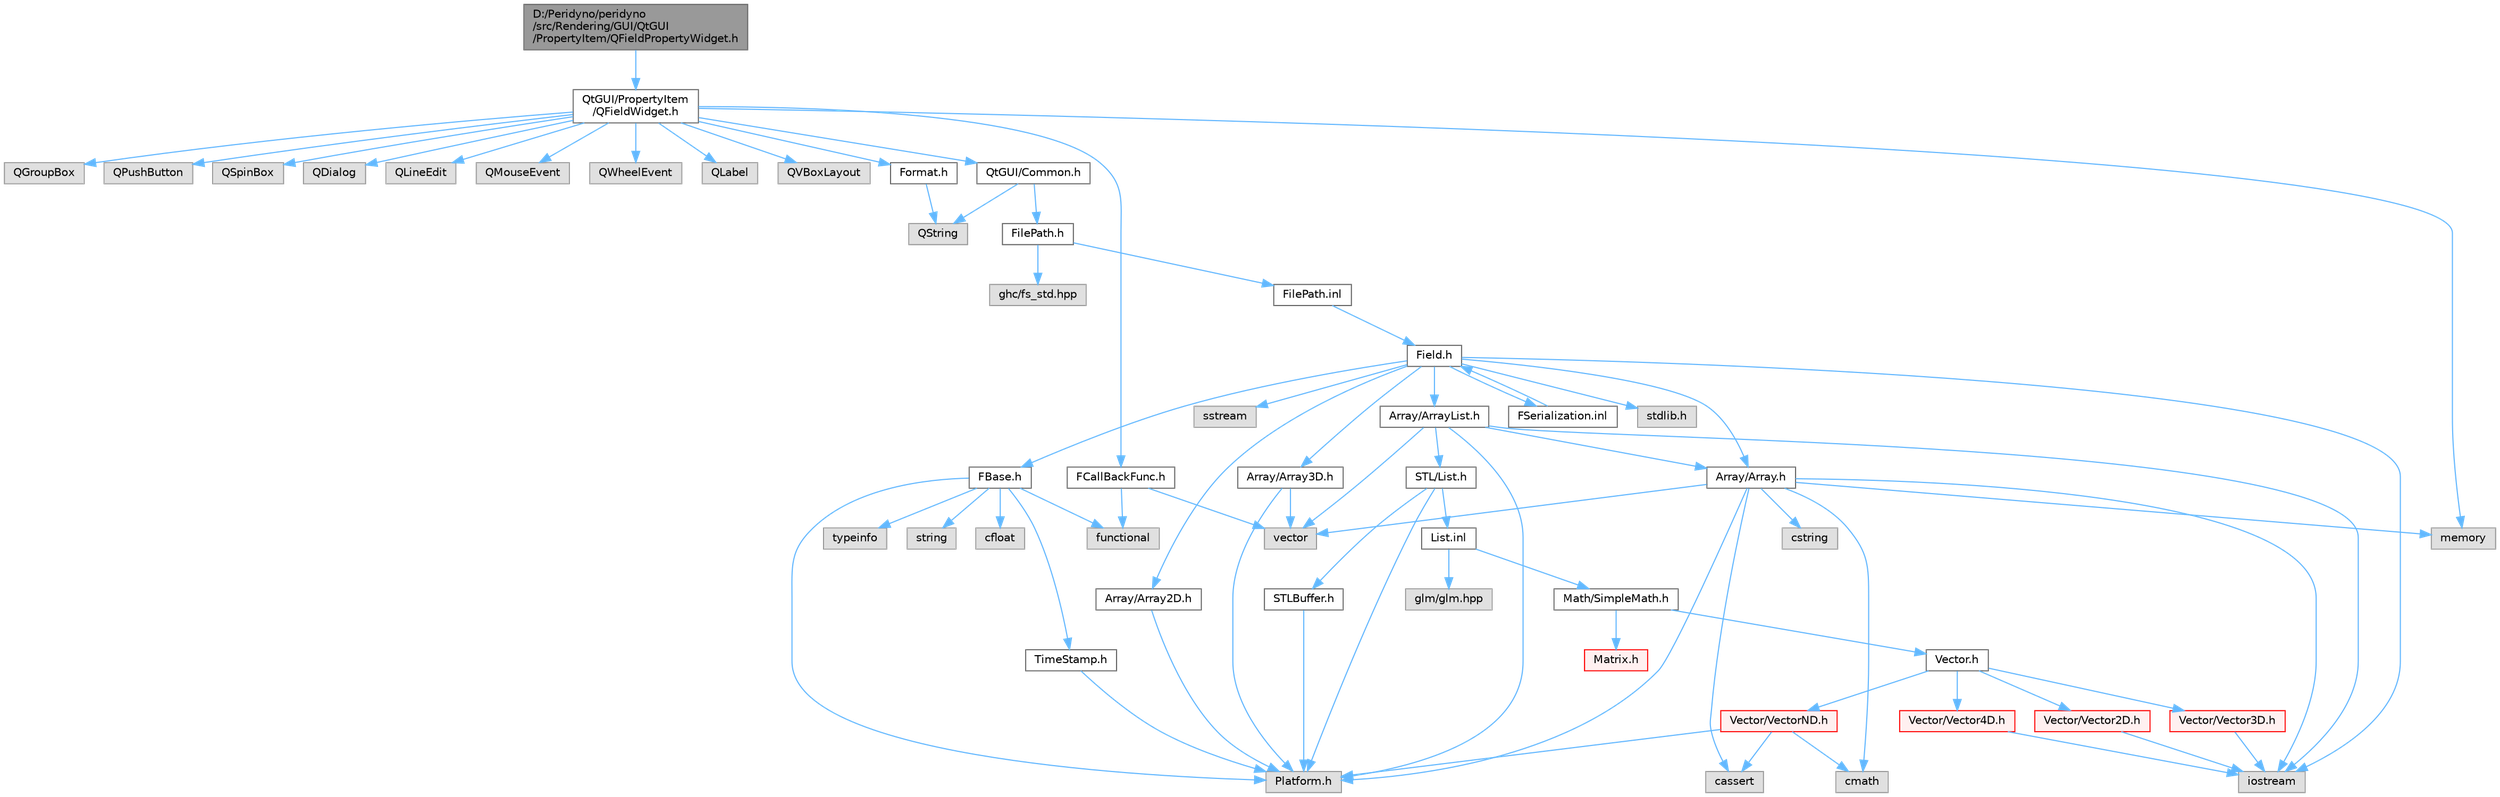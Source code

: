 digraph "D:/Peridyno/peridyno/src/Rendering/GUI/QtGUI/PropertyItem/QFieldPropertyWidget.h"
{
 // LATEX_PDF_SIZE
  bgcolor="transparent";
  edge [fontname=Helvetica,fontsize=10,labelfontname=Helvetica,labelfontsize=10];
  node [fontname=Helvetica,fontsize=10,shape=box,height=0.2,width=0.4];
  Node1 [id="Node000001",label="D:/Peridyno/peridyno\l/src/Rendering/GUI/QtGUI\l/PropertyItem/QFieldPropertyWidget.h",height=0.2,width=0.4,color="gray40", fillcolor="grey60", style="filled", fontcolor="black",tooltip=" "];
  Node1 -> Node2 [id="edge1_Node000001_Node000002",color="steelblue1",style="solid",tooltip=" "];
  Node2 [id="Node000002",label="QtGUI/PropertyItem\l/QFieldWidget.h",height=0.2,width=0.4,color="grey40", fillcolor="white", style="filled",URL="$_q_field_widget_8h.html",tooltip=" "];
  Node2 -> Node3 [id="edge2_Node000002_Node000003",color="steelblue1",style="solid",tooltip=" "];
  Node3 [id="Node000003",label="QGroupBox",height=0.2,width=0.4,color="grey60", fillcolor="#E0E0E0", style="filled",tooltip=" "];
  Node2 -> Node4 [id="edge3_Node000002_Node000004",color="steelblue1",style="solid",tooltip=" "];
  Node4 [id="Node000004",label="QPushButton",height=0.2,width=0.4,color="grey60", fillcolor="#E0E0E0", style="filled",tooltip=" "];
  Node2 -> Node5 [id="edge4_Node000002_Node000005",color="steelblue1",style="solid",tooltip=" "];
  Node5 [id="Node000005",label="QSpinBox",height=0.2,width=0.4,color="grey60", fillcolor="#E0E0E0", style="filled",tooltip=" "];
  Node2 -> Node6 [id="edge5_Node000002_Node000006",color="steelblue1",style="solid",tooltip=" "];
  Node6 [id="Node000006",label="QDialog",height=0.2,width=0.4,color="grey60", fillcolor="#E0E0E0", style="filled",tooltip=" "];
  Node2 -> Node7 [id="edge6_Node000002_Node000007",color="steelblue1",style="solid",tooltip=" "];
  Node7 [id="Node000007",label="QLineEdit",height=0.2,width=0.4,color="grey60", fillcolor="#E0E0E0", style="filled",tooltip=" "];
  Node2 -> Node8 [id="edge7_Node000002_Node000008",color="steelblue1",style="solid",tooltip=" "];
  Node8 [id="Node000008",label="QMouseEvent",height=0.2,width=0.4,color="grey60", fillcolor="#E0E0E0", style="filled",tooltip=" "];
  Node2 -> Node9 [id="edge8_Node000002_Node000009",color="steelblue1",style="solid",tooltip=" "];
  Node9 [id="Node000009",label="QWheelEvent",height=0.2,width=0.4,color="grey60", fillcolor="#E0E0E0", style="filled",tooltip=" "];
  Node2 -> Node10 [id="edge9_Node000002_Node000010",color="steelblue1",style="solid",tooltip=" "];
  Node10 [id="Node000010",label="QLabel",height=0.2,width=0.4,color="grey60", fillcolor="#E0E0E0", style="filled",tooltip=" "];
  Node2 -> Node11 [id="edge10_Node000002_Node000011",color="steelblue1",style="solid",tooltip=" "];
  Node11 [id="Node000011",label="QVBoxLayout",height=0.2,width=0.4,color="grey60", fillcolor="#E0E0E0", style="filled",tooltip=" "];
  Node2 -> Node12 [id="edge11_Node000002_Node000012",color="steelblue1",style="solid",tooltip=" "];
  Node12 [id="Node000012",label="Format.h",height=0.2,width=0.4,color="grey40", fillcolor="white", style="filled",URL="$_format_8h.html",tooltip=" "];
  Node12 -> Node13 [id="edge12_Node000012_Node000013",color="steelblue1",style="solid",tooltip=" "];
  Node13 [id="Node000013",label="QString",height=0.2,width=0.4,color="grey60", fillcolor="#E0E0E0", style="filled",tooltip=" "];
  Node2 -> Node14 [id="edge13_Node000002_Node000014",color="steelblue1",style="solid",tooltip=" "];
  Node14 [id="Node000014",label="FCallBackFunc.h",height=0.2,width=0.4,color="grey40", fillcolor="white", style="filled",URL="$_f_callback_func_8h.html",tooltip=" "];
  Node14 -> Node15 [id="edge14_Node000014_Node000015",color="steelblue1",style="solid",tooltip=" "];
  Node15 [id="Node000015",label="vector",height=0.2,width=0.4,color="grey60", fillcolor="#E0E0E0", style="filled",tooltip=" "];
  Node14 -> Node16 [id="edge15_Node000014_Node000016",color="steelblue1",style="solid",tooltip=" "];
  Node16 [id="Node000016",label="functional",height=0.2,width=0.4,color="grey60", fillcolor="#E0E0E0", style="filled",tooltip=" "];
  Node2 -> Node17 [id="edge16_Node000002_Node000017",color="steelblue1",style="solid",tooltip=" "];
  Node17 [id="Node000017",label="QtGUI/Common.h",height=0.2,width=0.4,color="grey40", fillcolor="white", style="filled",URL="$_common_8h.html",tooltip=" "];
  Node17 -> Node13 [id="edge17_Node000017_Node000013",color="steelblue1",style="solid",tooltip=" "];
  Node17 -> Node18 [id="edge18_Node000017_Node000018",color="steelblue1",style="solid",tooltip=" "];
  Node18 [id="Node000018",label="FilePath.h",height=0.2,width=0.4,color="grey40", fillcolor="white", style="filled",URL="$_file_path_8h.html",tooltip=" "];
  Node18 -> Node19 [id="edge19_Node000018_Node000019",color="steelblue1",style="solid",tooltip=" "];
  Node19 [id="Node000019",label="ghc/fs_std.hpp",height=0.2,width=0.4,color="grey60", fillcolor="#E0E0E0", style="filled",tooltip=" "];
  Node18 -> Node20 [id="edge20_Node000018_Node000020",color="steelblue1",style="solid",tooltip=" "];
  Node20 [id="Node000020",label="FilePath.inl",height=0.2,width=0.4,color="grey40", fillcolor="white", style="filled",URL="$_file_path_8inl.html",tooltip=" "];
  Node20 -> Node21 [id="edge21_Node000020_Node000021",color="steelblue1",style="solid",tooltip=" "];
  Node21 [id="Node000021",label="Field.h",height=0.2,width=0.4,color="grey40", fillcolor="white", style="filled",URL="$_field_8h.html",tooltip=" "];
  Node21 -> Node22 [id="edge22_Node000021_Node000022",color="steelblue1",style="solid",tooltip=" "];
  Node22 [id="Node000022",label="iostream",height=0.2,width=0.4,color="grey60", fillcolor="#E0E0E0", style="filled",tooltip=" "];
  Node21 -> Node23 [id="edge23_Node000021_Node000023",color="steelblue1",style="solid",tooltip=" "];
  Node23 [id="Node000023",label="stdlib.h",height=0.2,width=0.4,color="grey60", fillcolor="#E0E0E0", style="filled",tooltip=" "];
  Node21 -> Node24 [id="edge24_Node000021_Node000024",color="steelblue1",style="solid",tooltip=" "];
  Node24 [id="Node000024",label="sstream",height=0.2,width=0.4,color="grey60", fillcolor="#E0E0E0", style="filled",tooltip=" "];
  Node21 -> Node25 [id="edge25_Node000021_Node000025",color="steelblue1",style="solid",tooltip=" "];
  Node25 [id="Node000025",label="FBase.h",height=0.2,width=0.4,color="grey40", fillcolor="white", style="filled",URL="$_f_base_8h.html",tooltip=" "];
  Node25 -> Node26 [id="edge26_Node000025_Node000026",color="steelblue1",style="solid",tooltip=" "];
  Node26 [id="Node000026",label="Platform.h",height=0.2,width=0.4,color="grey60", fillcolor="#E0E0E0", style="filled",tooltip=" "];
  Node25 -> Node27 [id="edge27_Node000025_Node000027",color="steelblue1",style="solid",tooltip=" "];
  Node27 [id="Node000027",label="TimeStamp.h",height=0.2,width=0.4,color="grey40", fillcolor="white", style="filled",URL="$_time_stamp_8h.html",tooltip=" "];
  Node27 -> Node26 [id="edge28_Node000027_Node000026",color="steelblue1",style="solid",tooltip=" "];
  Node25 -> Node28 [id="edge29_Node000025_Node000028",color="steelblue1",style="solid",tooltip=" "];
  Node28 [id="Node000028",label="typeinfo",height=0.2,width=0.4,color="grey60", fillcolor="#E0E0E0", style="filled",tooltip=" "];
  Node25 -> Node29 [id="edge30_Node000025_Node000029",color="steelblue1",style="solid",tooltip=" "];
  Node29 [id="Node000029",label="string",height=0.2,width=0.4,color="grey60", fillcolor="#E0E0E0", style="filled",tooltip=" "];
  Node25 -> Node16 [id="edge31_Node000025_Node000016",color="steelblue1",style="solid",tooltip=" "];
  Node25 -> Node30 [id="edge32_Node000025_Node000030",color="steelblue1",style="solid",tooltip=" "];
  Node30 [id="Node000030",label="cfloat",height=0.2,width=0.4,color="grey60", fillcolor="#E0E0E0", style="filled",tooltip=" "];
  Node21 -> Node31 [id="edge33_Node000021_Node000031",color="steelblue1",style="solid",tooltip=" "];
  Node31 [id="Node000031",label="Array/Array.h",height=0.2,width=0.4,color="grey40", fillcolor="white", style="filled",URL="$_array_8h.html",tooltip=" "];
  Node31 -> Node26 [id="edge34_Node000031_Node000026",color="steelblue1",style="solid",tooltip=" "];
  Node31 -> Node32 [id="edge35_Node000031_Node000032",color="steelblue1",style="solid",tooltip=" "];
  Node32 [id="Node000032",label="cassert",height=0.2,width=0.4,color="grey60", fillcolor="#E0E0E0", style="filled",tooltip=" "];
  Node31 -> Node15 [id="edge36_Node000031_Node000015",color="steelblue1",style="solid",tooltip=" "];
  Node31 -> Node22 [id="edge37_Node000031_Node000022",color="steelblue1",style="solid",tooltip=" "];
  Node31 -> Node33 [id="edge38_Node000031_Node000033",color="steelblue1",style="solid",tooltip=" "];
  Node33 [id="Node000033",label="cstring",height=0.2,width=0.4,color="grey60", fillcolor="#E0E0E0", style="filled",tooltip=" "];
  Node31 -> Node34 [id="edge39_Node000031_Node000034",color="steelblue1",style="solid",tooltip=" "];
  Node34 [id="Node000034",label="memory",height=0.2,width=0.4,color="grey60", fillcolor="#E0E0E0", style="filled",tooltip=" "];
  Node31 -> Node35 [id="edge40_Node000031_Node000035",color="steelblue1",style="solid",tooltip=" "];
  Node35 [id="Node000035",label="cmath",height=0.2,width=0.4,color="grey60", fillcolor="#E0E0E0", style="filled",tooltip=" "];
  Node21 -> Node36 [id="edge41_Node000021_Node000036",color="steelblue1",style="solid",tooltip=" "];
  Node36 [id="Node000036",label="Array/Array2D.h",height=0.2,width=0.4,color="grey40", fillcolor="white", style="filled",URL="$_array2_d_8h.html",tooltip=" "];
  Node36 -> Node26 [id="edge42_Node000036_Node000026",color="steelblue1",style="solid",tooltip=" "];
  Node21 -> Node37 [id="edge43_Node000021_Node000037",color="steelblue1",style="solid",tooltip=" "];
  Node37 [id="Node000037",label="Array/Array3D.h",height=0.2,width=0.4,color="grey40", fillcolor="white", style="filled",URL="$_array3_d_8h.html",tooltip=" "];
  Node37 -> Node26 [id="edge44_Node000037_Node000026",color="steelblue1",style="solid",tooltip=" "];
  Node37 -> Node15 [id="edge45_Node000037_Node000015",color="steelblue1",style="solid",tooltip=" "];
  Node21 -> Node38 [id="edge46_Node000021_Node000038",color="steelblue1",style="solid",tooltip=" "];
  Node38 [id="Node000038",label="Array/ArrayList.h",height=0.2,width=0.4,color="grey40", fillcolor="white", style="filled",URL="$_array_list_8h.html",tooltip=" "];
  Node38 -> Node15 [id="edge47_Node000038_Node000015",color="steelblue1",style="solid",tooltip=" "];
  Node38 -> Node22 [id="edge48_Node000038_Node000022",color="steelblue1",style="solid",tooltip=" "];
  Node38 -> Node26 [id="edge49_Node000038_Node000026",color="steelblue1",style="solid",tooltip=" "];
  Node38 -> Node39 [id="edge50_Node000038_Node000039",color="steelblue1",style="solid",tooltip=" "];
  Node39 [id="Node000039",label="STL/List.h",height=0.2,width=0.4,color="grey40", fillcolor="white", style="filled",URL="$_list_8h.html",tooltip=" "];
  Node39 -> Node26 [id="edge51_Node000039_Node000026",color="steelblue1",style="solid",tooltip=" "];
  Node39 -> Node40 [id="edge52_Node000039_Node000040",color="steelblue1",style="solid",tooltip=" "];
  Node40 [id="Node000040",label="STLBuffer.h",height=0.2,width=0.4,color="grey40", fillcolor="white", style="filled",URL="$_s_t_l_buffer_8h.html",tooltip=" "];
  Node40 -> Node26 [id="edge53_Node000040_Node000026",color="steelblue1",style="solid",tooltip=" "];
  Node39 -> Node41 [id="edge54_Node000039_Node000041",color="steelblue1",style="solid",tooltip=" "];
  Node41 [id="Node000041",label="List.inl",height=0.2,width=0.4,color="grey40", fillcolor="white", style="filled",URL="$_list_8inl.html",tooltip=" "];
  Node41 -> Node42 [id="edge55_Node000041_Node000042",color="steelblue1",style="solid",tooltip=" "];
  Node42 [id="Node000042",label="Math/SimpleMath.h",height=0.2,width=0.4,color="grey40", fillcolor="white", style="filled",URL="$_simple_math_8h.html",tooltip=" "];
  Node42 -> Node43 [id="edge56_Node000042_Node000043",color="steelblue1",style="solid",tooltip=" "];
  Node43 [id="Node000043",label="Vector.h",height=0.2,width=0.4,color="grey40", fillcolor="white", style="filled",URL="$_vector_8h.html",tooltip=" "];
  Node43 -> Node44 [id="edge57_Node000043_Node000044",color="steelblue1",style="solid",tooltip=" "];
  Node44 [id="Node000044",label="Vector/Vector2D.h",height=0.2,width=0.4,color="red", fillcolor="#FFF0F0", style="filled",URL="$_vector2_d_8h.html",tooltip=" "];
  Node44 -> Node22 [id="edge58_Node000044_Node000022",color="steelblue1",style="solid",tooltip=" "];
  Node43 -> Node50 [id="edge59_Node000043_Node000050",color="steelblue1",style="solid",tooltip=" "];
  Node50 [id="Node000050",label="Vector/Vector3D.h",height=0.2,width=0.4,color="red", fillcolor="#FFF0F0", style="filled",URL="$_vector3_d_8h.html",tooltip=" "];
  Node50 -> Node22 [id="edge60_Node000050_Node000022",color="steelblue1",style="solid",tooltip=" "];
  Node43 -> Node53 [id="edge61_Node000043_Node000053",color="steelblue1",style="solid",tooltip=" "];
  Node53 [id="Node000053",label="Vector/Vector4D.h",height=0.2,width=0.4,color="red", fillcolor="#FFF0F0", style="filled",URL="$_vector4_d_8h.html",tooltip=" "];
  Node53 -> Node22 [id="edge62_Node000053_Node000022",color="steelblue1",style="solid",tooltip=" "];
  Node43 -> Node56 [id="edge63_Node000043_Node000056",color="steelblue1",style="solid",tooltip=" "];
  Node56 [id="Node000056",label="Vector/VectorND.h",height=0.2,width=0.4,color="red", fillcolor="#FFF0F0", style="filled",URL="$_vector_n_d_8h.html",tooltip=" "];
  Node56 -> Node35 [id="edge64_Node000056_Node000035",color="steelblue1",style="solid",tooltip=" "];
  Node56 -> Node32 [id="edge65_Node000056_Node000032",color="steelblue1",style="solid",tooltip=" "];
  Node56 -> Node26 [id="edge66_Node000056_Node000026",color="steelblue1",style="solid",tooltip=" "];
  Node42 -> Node61 [id="edge67_Node000042_Node000061",color="steelblue1",style="solid",tooltip=" "];
  Node61 [id="Node000061",label="Matrix.h",height=0.2,width=0.4,color="red", fillcolor="#FFF0F0", style="filled",URL="$_matrix_8h.html",tooltip=" "];
  Node41 -> Node78 [id="edge68_Node000041_Node000078",color="steelblue1",style="solid",tooltip=" "];
  Node78 [id="Node000078",label="glm/glm.hpp",height=0.2,width=0.4,color="grey60", fillcolor="#E0E0E0", style="filled",tooltip=" "];
  Node38 -> Node31 [id="edge69_Node000038_Node000031",color="steelblue1",style="solid",tooltip=" "];
  Node21 -> Node79 [id="edge70_Node000021_Node000079",color="steelblue1",style="solid",tooltip=" "];
  Node79 [id="Node000079",label="FSerialization.inl",height=0.2,width=0.4,color="grey40", fillcolor="white", style="filled",URL="$_f_serialization_8inl.html",tooltip=" "];
  Node79 -> Node21 [id="edge71_Node000079_Node000021",color="steelblue1",style="solid",tooltip=" "];
  Node2 -> Node34 [id="edge72_Node000002_Node000034",color="steelblue1",style="solid",tooltip=" "];
}
